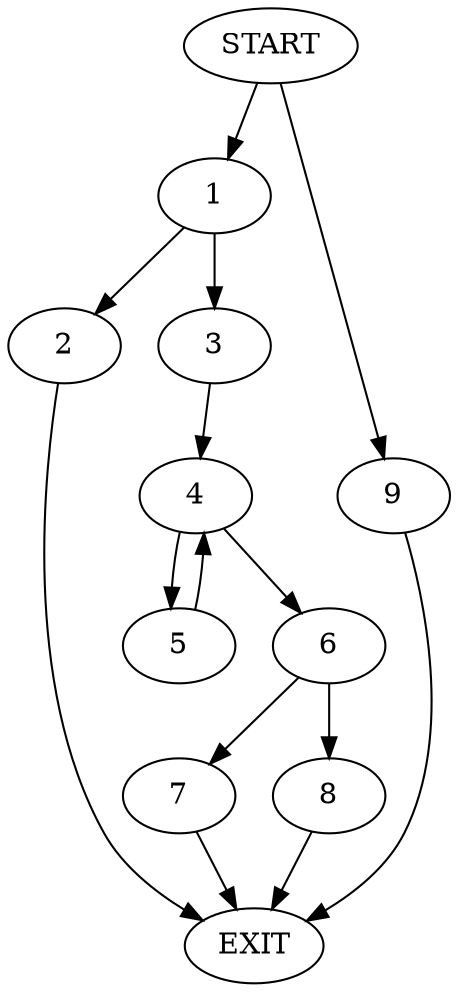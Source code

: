 digraph {
0 [label="START"]
10 [label="EXIT"]
0 -> 1
1 -> 2
1 -> 3
2 -> 10
3 -> 4
4 -> 5
4 -> 6
5 -> 4
6 -> 7
6 -> 8
8 -> 10
7 -> 10
0 -> 9
9 -> 10
}
